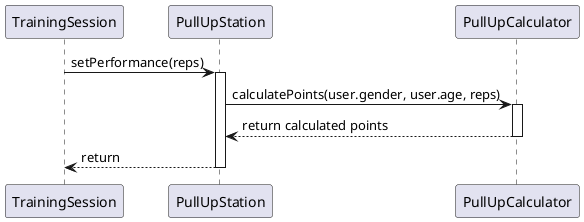 @startuml
TrainingSession -> PullUpStation : setPerformance(reps)
activate PullUpStation

PullUpStation -> PullUpCalculator : calculatePoints(user.gender, user.age, reps)
activate PullUpCalculator

PullUpCalculator --> PullUpStation : return calculated points
deactivate PullUpCalculator

PullUpStation --> TrainingSession : return
deactivate PullUpStation
@enduml
